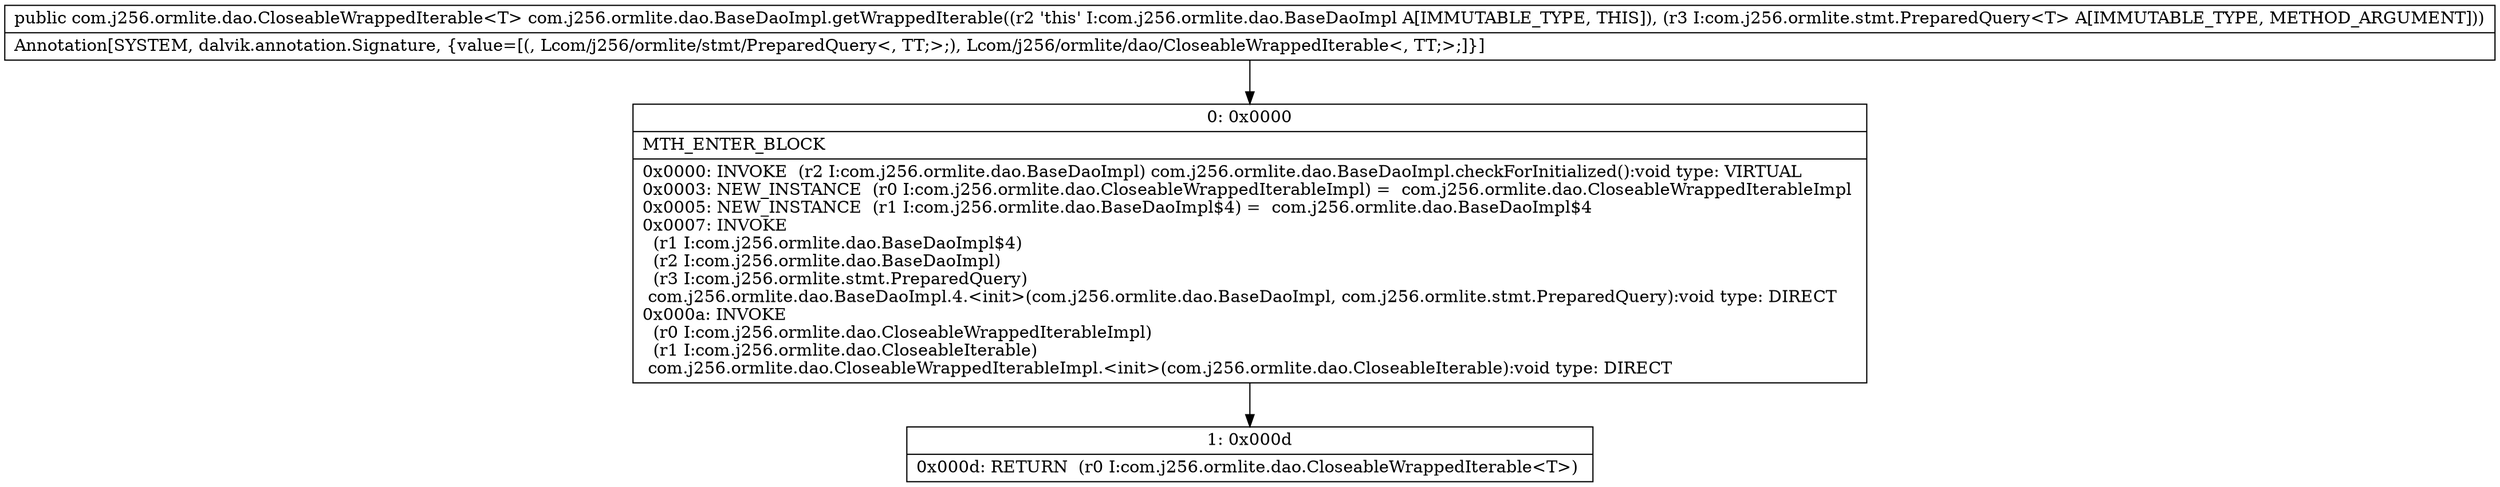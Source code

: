 digraph "CFG forcom.j256.ormlite.dao.BaseDaoImpl.getWrappedIterable(Lcom\/j256\/ormlite\/stmt\/PreparedQuery;)Lcom\/j256\/ormlite\/dao\/CloseableWrappedIterable;" {
Node_0 [shape=record,label="{0\:\ 0x0000|MTH_ENTER_BLOCK\l|0x0000: INVOKE  (r2 I:com.j256.ormlite.dao.BaseDaoImpl) com.j256.ormlite.dao.BaseDaoImpl.checkForInitialized():void type: VIRTUAL \l0x0003: NEW_INSTANCE  (r0 I:com.j256.ormlite.dao.CloseableWrappedIterableImpl) =  com.j256.ormlite.dao.CloseableWrappedIterableImpl \l0x0005: NEW_INSTANCE  (r1 I:com.j256.ormlite.dao.BaseDaoImpl$4) =  com.j256.ormlite.dao.BaseDaoImpl$4 \l0x0007: INVOKE  \l  (r1 I:com.j256.ormlite.dao.BaseDaoImpl$4)\l  (r2 I:com.j256.ormlite.dao.BaseDaoImpl)\l  (r3 I:com.j256.ormlite.stmt.PreparedQuery)\l com.j256.ormlite.dao.BaseDaoImpl.4.\<init\>(com.j256.ormlite.dao.BaseDaoImpl, com.j256.ormlite.stmt.PreparedQuery):void type: DIRECT \l0x000a: INVOKE  \l  (r0 I:com.j256.ormlite.dao.CloseableWrappedIterableImpl)\l  (r1 I:com.j256.ormlite.dao.CloseableIterable)\l com.j256.ormlite.dao.CloseableWrappedIterableImpl.\<init\>(com.j256.ormlite.dao.CloseableIterable):void type: DIRECT \l}"];
Node_1 [shape=record,label="{1\:\ 0x000d|0x000d: RETURN  (r0 I:com.j256.ormlite.dao.CloseableWrappedIterable\<T\>) \l}"];
MethodNode[shape=record,label="{public com.j256.ormlite.dao.CloseableWrappedIterable\<T\> com.j256.ormlite.dao.BaseDaoImpl.getWrappedIterable((r2 'this' I:com.j256.ormlite.dao.BaseDaoImpl A[IMMUTABLE_TYPE, THIS]), (r3 I:com.j256.ormlite.stmt.PreparedQuery\<T\> A[IMMUTABLE_TYPE, METHOD_ARGUMENT]))  | Annotation[SYSTEM, dalvik.annotation.Signature, \{value=[(, Lcom\/j256\/ormlite\/stmt\/PreparedQuery\<, TT;\>;), Lcom\/j256\/ormlite\/dao\/CloseableWrappedIterable\<, TT;\>;]\}]\l}"];
MethodNode -> Node_0;
Node_0 -> Node_1;
}

